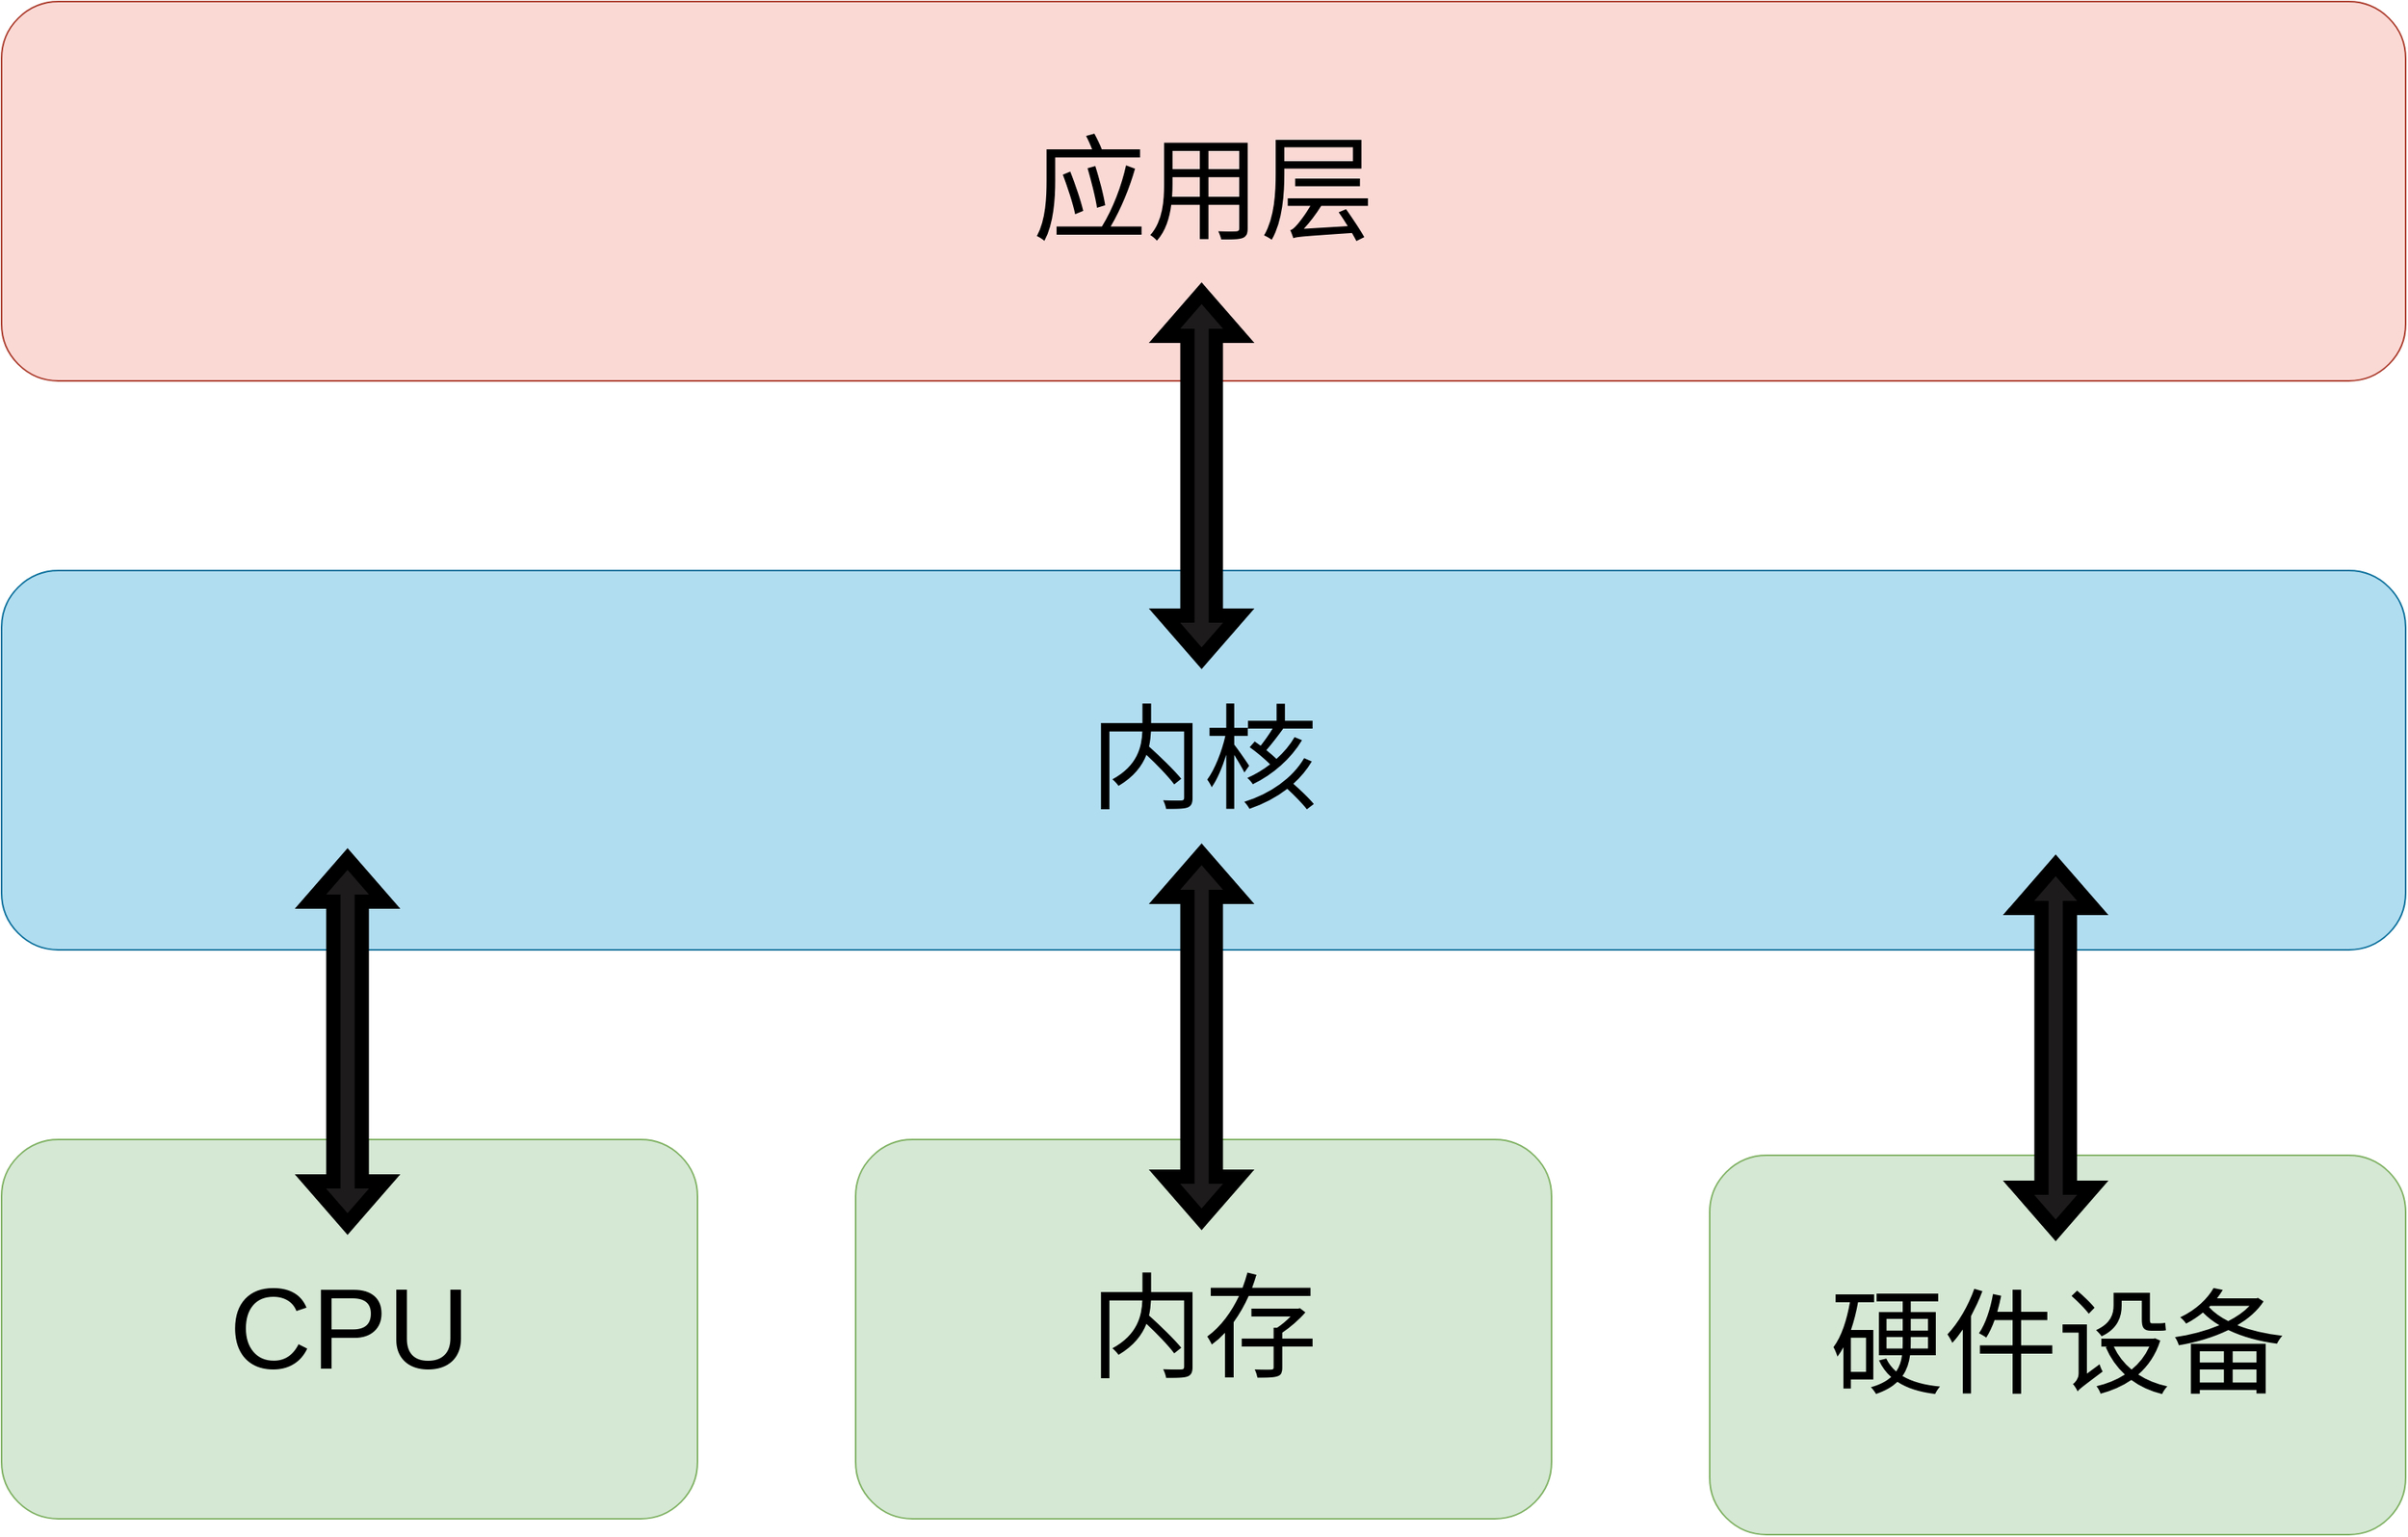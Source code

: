 <mxfile version="24.6.3" type="device">
  <diagram name="第 1 页" id="aKhjywSmSyIfMqFl346a">
    <mxGraphModel dx="5903" dy="3455" grid="1" gridSize="10" guides="1" tooltips="1" connect="1" arrows="1" fold="1" page="1" pageScale="1" pageWidth="4681" pageHeight="3300" math="0" shadow="0">
      <root>
        <mxCell id="0" />
        <mxCell id="1" parent="0" />
        <mxCell id="AWAHnnfGsUUnSCSiyDVp-1" value="&lt;font style=&quot;font-size: 72px;&quot;&gt;应用层&lt;/font&gt;" style="rounded=1;whiteSpace=wrap;html=1;fillColor=#fad9d5;strokeColor=#ae4132;" vertex="1" parent="1">
          <mxGeometry x="880" y="120" width="1520" height="240" as="geometry" />
        </mxCell>
        <mxCell id="AWAHnnfGsUUnSCSiyDVp-2" value="&lt;span style=&quot;font-size: 72px;&quot;&gt;内核&lt;/span&gt;" style="rounded=1;whiteSpace=wrap;html=1;fillColor=#b1ddf0;strokeColor=#10739e;" vertex="1" parent="1">
          <mxGeometry x="880" y="480" width="1520" height="240" as="geometry" />
        </mxCell>
        <mxCell id="AWAHnnfGsUUnSCSiyDVp-3" value="&lt;span style=&quot;font-size: 72px;&quot;&gt;CPU&lt;/span&gt;" style="rounded=1;whiteSpace=wrap;html=1;fillColor=#d5e8d4;strokeColor=#82b366;" vertex="1" parent="1">
          <mxGeometry x="880" y="840" width="440" height="240" as="geometry" />
        </mxCell>
        <mxCell id="AWAHnnfGsUUnSCSiyDVp-6" value="&lt;span style=&quot;font-size: 72px;&quot;&gt;硬件设备&lt;/span&gt;" style="rounded=1;whiteSpace=wrap;html=1;fillColor=#d5e8d4;strokeColor=#82b366;" vertex="1" parent="1">
          <mxGeometry x="1960" y="850" width="440" height="240" as="geometry" />
        </mxCell>
        <mxCell id="AWAHnnfGsUUnSCSiyDVp-7" value="&lt;span style=&quot;font-size: 72px;&quot;&gt;内存&lt;/span&gt;" style="rounded=1;whiteSpace=wrap;html=1;fillColor=#d5e8d4;strokeColor=#82b366;" vertex="1" parent="1">
          <mxGeometry x="1420" y="840" width="440" height="240" as="geometry" />
        </mxCell>
        <mxCell id="AWAHnnfGsUUnSCSiyDVp-8" value="" style="shape=flexArrow;endArrow=classic;startArrow=classic;html=1;rounded=0;fillColor=#1d1b1b;strokeWidth=9;" edge="1" parent="1">
          <mxGeometry width="100" height="100" relative="1" as="geometry">
            <mxPoint x="1638.75" y="540" as="sourcePoint" />
            <mxPoint x="1638.75" y="300" as="targetPoint" />
          </mxGeometry>
        </mxCell>
        <mxCell id="AWAHnnfGsUUnSCSiyDVp-9" value="" style="shape=flexArrow;endArrow=classic;startArrow=classic;html=1;rounded=0;fillColor=#1d1b1b;strokeWidth=9;" edge="1" parent="1">
          <mxGeometry width="100" height="100" relative="1" as="geometry">
            <mxPoint x="1638.75" y="895" as="sourcePoint" />
            <mxPoint x="1638.75" y="655" as="targetPoint" />
          </mxGeometry>
        </mxCell>
        <mxCell id="AWAHnnfGsUUnSCSiyDVp-10" value="" style="shape=flexArrow;endArrow=classic;startArrow=classic;html=1;rounded=0;fillColor=#1d1b1b;strokeWidth=9;" edge="1" parent="1">
          <mxGeometry width="100" height="100" relative="1" as="geometry">
            <mxPoint x="2178.75" y="902" as="sourcePoint" />
            <mxPoint x="2178.75" y="662" as="targetPoint" />
          </mxGeometry>
        </mxCell>
        <mxCell id="AWAHnnfGsUUnSCSiyDVp-11" value="" style="shape=flexArrow;endArrow=classic;startArrow=classic;html=1;rounded=0;fillColor=#1d1b1b;strokeWidth=9;" edge="1" parent="1">
          <mxGeometry width="100" height="100" relative="1" as="geometry">
            <mxPoint x="1098.75" y="898" as="sourcePoint" />
            <mxPoint x="1098.75" y="658" as="targetPoint" />
          </mxGeometry>
        </mxCell>
      </root>
    </mxGraphModel>
  </diagram>
</mxfile>
